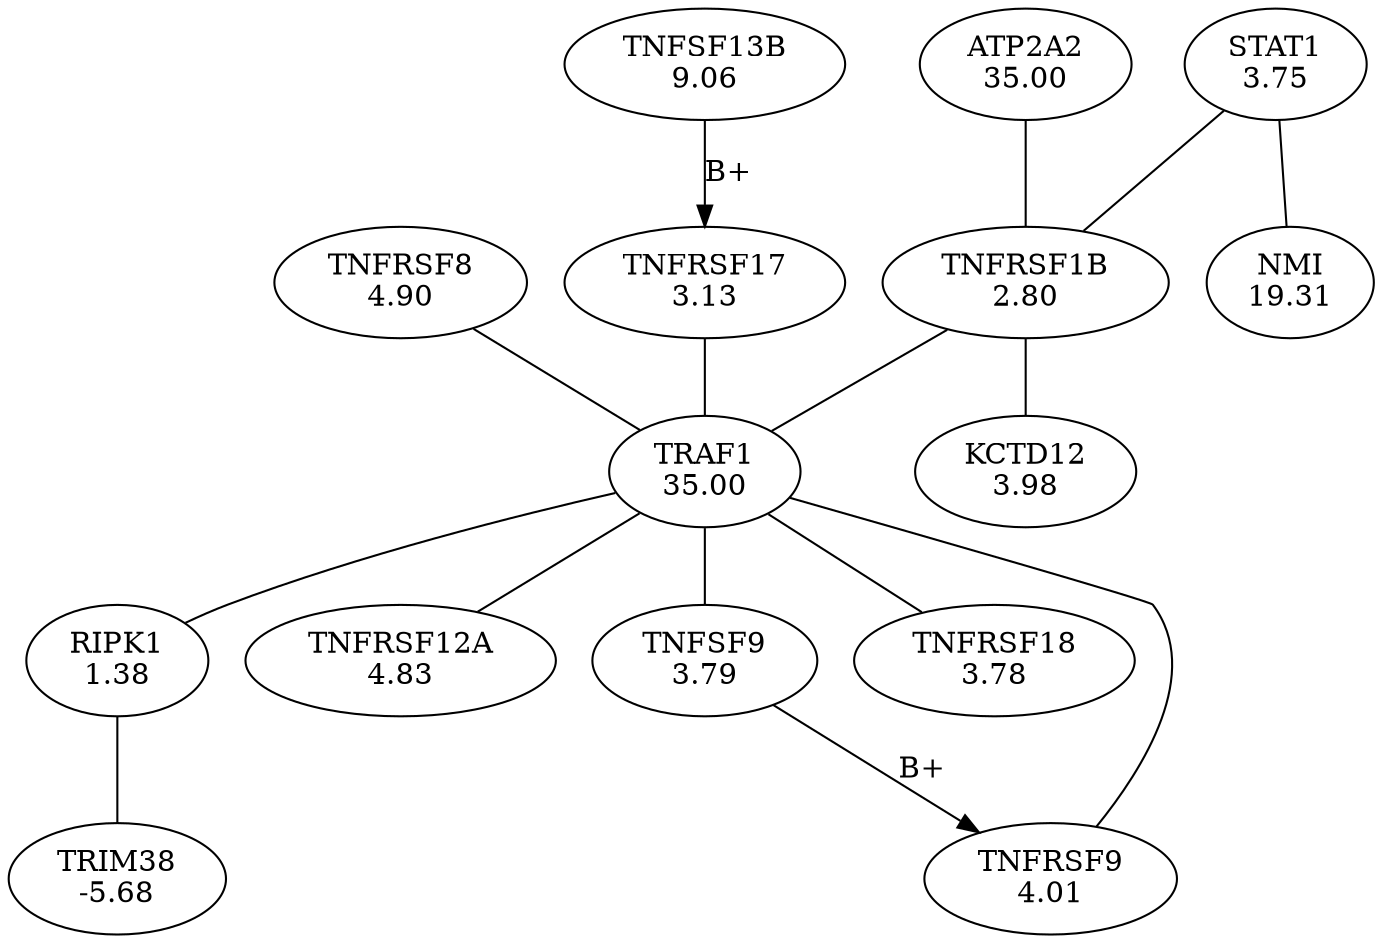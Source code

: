 digraph G {
overlap = scale ;
1579 [label = "RIPK1\n1.38" ] ; 
10153 [label = "TRAF1\n35.00" ] ; 
12902 [label = "TRIM38\n-5.68" ] ; 
6731 [label = "TNFRSF8\n4.90" ] ; 
1552 [label = "TNFRSF12A\n4.83" ] ; 
11731 [label = "TNFRSF9\n4.01" ] ; 
5740 [label = "TNFSF9\n3.79" ] ; 
11826 [label = "TNFRSF18\n3.78" ] ; 
1066 [label = "TNFRSF17\n3.13" ] ; 
3165 [label = "TNFSF13B\n9.06" ] ; 
14639 [label = "TNFRSF1B\n2.80" ] ; 
12337 [label = "ATP2A2\n35.00" ] ; 
7815 [label = "KCTD12\n3.98" ] ; 
10273 [label = "STAT1\n3.75" ] ; 
823 [label = "NMI\n19.31" ] ; 
10153 -> 1579 [arrowhead = "none" ]
1579 -> 12902 [arrowhead = "none" ]
14639 -> 10153 [arrowhead = "none" ]
10153 -> 11826 [arrowhead = "none" ]
11731 -> 10153 [arrowhead = "none" ]
6731 -> 10153 [arrowhead = "none" ]
10153 -> 1552 [arrowhead = "none" ]
10153 -> 5740 [arrowhead = "none" ]
5740 -> 11731 [label = "B+" ]
3165 -> 1066 [label = "B+" ]
1066 -> 10153 [arrowhead = "none" ]
12337 -> 14639 [arrowhead = "none" ]
14639 -> 7815 [arrowhead = "none" ]
10273 -> 14639 [arrowhead = "none" ]
10273 -> 823 [arrowhead = "none" ]
}
